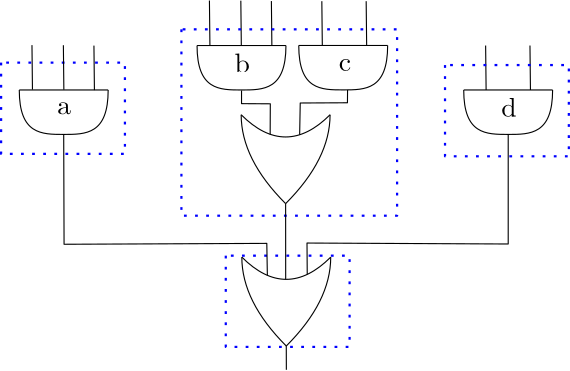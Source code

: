 <?xml version="1.0"?>
<!DOCTYPE ipe SYSTEM "ipe.dtd">
<ipe version="70218" creator="Ipe 7.2.28">
<info created="D:20241220132014" modified="D:20241220134232"/>
<ipestyle name="basic">
<symbol name="arrow/arc(spx)">
<path stroke="sym-stroke" fill="sym-stroke" pen="sym-pen">
0 0 m
-1 0.333 l
-1 -0.333 l
h
</path>
</symbol>
<symbol name="arrow/farc(spx)">
<path stroke="sym-stroke" fill="white" pen="sym-pen">
0 0 m
-1 0.333 l
-1 -0.333 l
h
</path>
</symbol>
<symbol name="arrow/ptarc(spx)">
<path stroke="sym-stroke" fill="sym-stroke" pen="sym-pen">
0 0 m
-1 0.333 l
-0.8 0 l
-1 -0.333 l
h
</path>
</symbol>
<symbol name="arrow/fptarc(spx)">
<path stroke="sym-stroke" fill="white" pen="sym-pen">
0 0 m
-1 0.333 l
-0.8 0 l
-1 -0.333 l
h
</path>
</symbol>
<symbol name="mark/circle(sx)" transformations="translations">
<path fill="sym-stroke">
0.6 0 0 0.6 0 0 e
0.4 0 0 0.4 0 0 e
</path>
</symbol>
<symbol name="mark/disk(sx)" transformations="translations">
<path fill="sym-stroke">
0.6 0 0 0.6 0 0 e
</path>
</symbol>
<symbol name="mark/fdisk(sfx)" transformations="translations">
<group>
<path fill="sym-fill">
0.5 0 0 0.5 0 0 e
</path>
<path fill="sym-stroke" fillrule="eofill">
0.6 0 0 0.6 0 0 e
0.4 0 0 0.4 0 0 e
</path>
</group>
</symbol>
<symbol name="mark/box(sx)" transformations="translations">
<path fill="sym-stroke" fillrule="eofill">
-0.6 -0.6 m
0.6 -0.6 l
0.6 0.6 l
-0.6 0.6 l
h
-0.4 -0.4 m
0.4 -0.4 l
0.4 0.4 l
-0.4 0.4 l
h
</path>
</symbol>
<symbol name="mark/square(sx)" transformations="translations">
<path fill="sym-stroke">
-0.6 -0.6 m
0.6 -0.6 l
0.6 0.6 l
-0.6 0.6 l
h
</path>
</symbol>
<symbol name="mark/fsquare(sfx)" transformations="translations">
<group>
<path fill="sym-fill">
-0.5 -0.5 m
0.5 -0.5 l
0.5 0.5 l
-0.5 0.5 l
h
</path>
<path fill="sym-stroke" fillrule="eofill">
-0.6 -0.6 m
0.6 -0.6 l
0.6 0.6 l
-0.6 0.6 l
h
-0.4 -0.4 m
0.4 -0.4 l
0.4 0.4 l
-0.4 0.4 l
h
</path>
</group>
</symbol>
<symbol name="mark/cross(sx)" transformations="translations">
<group>
<path fill="sym-stroke">
-0.43 -0.57 m
0.57 0.43 l
0.43 0.57 l
-0.57 -0.43 l
h
</path>
<path fill="sym-stroke">
-0.43 0.57 m
0.57 -0.43 l
0.43 -0.57 l
-0.57 0.43 l
h
</path>
</group>
</symbol>
<symbol name="arrow/fnormal(spx)">
<path stroke="sym-stroke" fill="white" pen="sym-pen">
0 0 m
-1 0.333 l
-1 -0.333 l
h
</path>
</symbol>
<symbol name="arrow/pointed(spx)">
<path stroke="sym-stroke" fill="sym-stroke" pen="sym-pen">
0 0 m
-1 0.333 l
-0.8 0 l
-1 -0.333 l
h
</path>
</symbol>
<symbol name="arrow/fpointed(spx)">
<path stroke="sym-stroke" fill="white" pen="sym-pen">
0 0 m
-1 0.333 l
-0.8 0 l
-1 -0.333 l
h
</path>
</symbol>
<symbol name="arrow/linear(spx)">
<path stroke="sym-stroke" pen="sym-pen">
-1 0.333 m
0 0 l
-1 -0.333 l
</path>
</symbol>
<symbol name="arrow/fdouble(spx)">
<path stroke="sym-stroke" fill="white" pen="sym-pen">
0 0 m
-1 0.333 l
-1 -0.333 l
h
-1 0 m
-2 0.333 l
-2 -0.333 l
h
</path>
</symbol>
<symbol name="arrow/double(spx)">
<path stroke="sym-stroke" fill="sym-stroke" pen="sym-pen">
0 0 m
-1 0.333 l
-1 -0.333 l
h
-1 0 m
-2 0.333 l
-2 -0.333 l
h
</path>
</symbol>
<symbol name="arrow/mid-normal(spx)">
<path stroke="sym-stroke" fill="sym-stroke" pen="sym-pen">
0.5 0 m
-0.5 0.333 l
-0.5 -0.333 l
h
</path>
</symbol>
<symbol name="arrow/mid-fnormal(spx)">
<path stroke="sym-stroke" fill="white" pen="sym-pen">
0.5 0 m
-0.5 0.333 l
-0.5 -0.333 l
h
</path>
</symbol>
<symbol name="arrow/mid-pointed(spx)">
<path stroke="sym-stroke" fill="sym-stroke" pen="sym-pen">
0.5 0 m
-0.5 0.333 l
-0.3 0 l
-0.5 -0.333 l
h
</path>
</symbol>
<symbol name="arrow/mid-fpointed(spx)">
<path stroke="sym-stroke" fill="white" pen="sym-pen">
0.5 0 m
-0.5 0.333 l
-0.3 0 l
-0.5 -0.333 l
h
</path>
</symbol>
<symbol name="arrow/mid-double(spx)">
<path stroke="sym-stroke" fill="sym-stroke" pen="sym-pen">
1 0 m
0 0.333 l
0 -0.333 l
h
0 0 m
-1 0.333 l
-1 -0.333 l
h
</path>
</symbol>
<symbol name="arrow/mid-fdouble(spx)">
<path stroke="sym-stroke" fill="white" pen="sym-pen">
1 0 m
0 0.333 l
0 -0.333 l
h
0 0 m
-1 0.333 l
-1 -0.333 l
h
</path>
</symbol>
<anglesize name="22.5 deg" value="22.5"/>
<anglesize name="30 deg" value="30"/>
<anglesize name="45 deg" value="45"/>
<anglesize name="60 deg" value="60"/>
<anglesize name="90 deg" value="90"/>
<arrowsize name="large" value="10"/>
<arrowsize name="small" value="5"/>
<arrowsize name="tiny" value="3"/>
<color name="blue" value="0 0 1"/>
<color name="brown" value="0.647 0.165 0.165"/>
<color name="darkblue" value="0 0 0.545"/>
<color name="darkcyan" value="0 0.545 0.545"/>
<color name="darkgray" value="0.663"/>
<color name="darkgreen" value="0 0.392 0"/>
<color name="darkmagenta" value="0.545 0 0.545"/>
<color name="darkorange" value="1 0.549 0"/>
<color name="darkred" value="0.545 0 0"/>
<color name="gold" value="1 0.843 0"/>
<color name="gray" value="0.745"/>
<color name="green" value="0 1 0"/>
<color name="lightblue" value="0.678 0.847 0.902"/>
<color name="lightcyan" value="0.878 1 1"/>
<color name="lightgray" value="0.827"/>
<color name="lightgreen" value="0.565 0.933 0.565"/>
<color name="lightyellow" value="1 1 0.878"/>
<color name="navy" value="0 0 0.502"/>
<color name="orange" value="1 0.647 0"/>
<color name="pink" value="1 0.753 0.796"/>
<color name="purple" value="0.627 0.125 0.941"/>
<color name="red" value="1 0 0"/>
<color name="seagreen" value="0.18 0.545 0.341"/>
<color name="turquoise" value="0.251 0.878 0.816"/>
<color name="violet" value="0.933 0.51 0.933"/>
<color name="yellow" value="1 1 0"/>
<dashstyle name="dash dot dotted" value="[4 2 1 2 1 2] 0"/>
<dashstyle name="dash dotted" value="[4 2 1 2] 0"/>
<dashstyle name="dashed" value="[4] 0"/>
<dashstyle name="dotted" value="[1 3] 0"/>
<gridsize name="10 pts (~3.5 mm)" value="10"/>
<gridsize name="14 pts (~5 mm)" value="14"/>
<gridsize name="16 pts (~6 mm)" value="16"/>
<gridsize name="20 pts (~7 mm)" value="20"/>
<gridsize name="28 pts (~10 mm)" value="28"/>
<gridsize name="32 pts (~12 mm)" value="32"/>
<gridsize name="4 pts" value="4"/>
<gridsize name="56 pts (~20 mm)" value="56"/>
<gridsize name="8 pts (~3 mm)" value="8"/>
<opacity name="10%" value="0.1"/>
<opacity name="30%" value="0.3"/>
<opacity name="50%" value="0.5"/>
<opacity name="75%" value="0.75"/>
<pen name="fat" value="1.2"/>
<pen name="heavier" value="0.8"/>
<pen name="ultrafat" value="2"/>
<symbolsize name="large" value="5"/>
<symbolsize name="small" value="2"/>
<symbolsize name="tiny" value="1.1"/>
<textsize name="Huge" value="\Huge"/>
<textsize name="LARGE" value="\LARGE"/>
<textsize name="Large" value="\Large"/>
<textsize name="footnote" value="\footnotesize"/>
<textsize name="huge" value="\huge"/>
<textsize name="large" value="\large"/>
<textsize name="script" value="\scriptsize"/>
<textsize name="small" value="\small"/>
<textsize name="tiny" value="\tiny"/>
<textstyle name="center" begin="\begin{center}" end="\end{center}"/>
<textstyle name="item" begin="\begin{itemize}\item{}" end="\end{itemize}"/>
<textstyle name="itemize" begin="\begin{itemize}" end="\end{itemize}"/>
<tiling name="falling" angle="-60" step="4" width="1"/>
<tiling name="rising" angle="30" step="4" width="1"/>
</ipestyle>
<page>
<layer name="alpha"/>
<view layers="alpha" active="alpha"/>
<path layer="alpha" matrix="1 0 0 1 -32 -368" stroke="black">
224 704 m
256 704 l
</path>
<path matrix="1 0 0 1 -32 -368" stroke="black">
224 704 m
224 688
240 688
256 688
256 704 c
</path>
<path matrix="1 0 0 1 -32 -368" stroke="blue" dash="dotted" pen="heavier">
217.46 713.848 m
217.46 681.005 l
262.033 681.005 l
262.033 713.848 l
h
</path>
<path matrix="1 0 0 1 -35.3155 -367.852" stroke="black">
232.059 703.987 m
231.886 720.008 l
</path>
<path matrix="1 0 0 1 -13.0091 -368.03" stroke="black">
232.059 703.987 m
231.886 720.008 l
</path>
<path matrix="1 0 0 1 -24.0106 -367.897" stroke="black">
232.059 703.987 m
231.886 720.008 l
</path>
<path matrix="1 0 0 1 32 -352" stroke="black">
224 704 m
256 704 l
</path>
<path matrix="1 0 0 1 32 -352" stroke="black">
224 704 m
224 688
240 688
256 688
256 704 c
</path>
<path matrix="1 0 0 1 68.6132 -351.971" stroke="black">
224 704 m
256 704 l
</path>
<path matrix="1 0 0 1 68.6132 -351.971" stroke="black">
224 704 m
224 688
240 688
256 688
256 704 c
</path>
<path matrix="1 0 0 1 -16.1162 -376.913" stroke="black">
288 704 m
304 688
320 704 c
</path>
<path matrix="1 0 0 1 -16.1162 -376.913" stroke="black">
288 704 m
288 688
304 672 c
</path>
<path matrix="1 0 0 1 -16.1162 -376.913" stroke="black">
304 672 m
320 688
320 704 c
</path>
<path matrix="1 0 0 1 28.5669 -351.814" stroke="black">
232.059 703.987 m
231.886 720.008 l
</path>
<path matrix="1 0 0 1 50.8733 -351.992" stroke="black">
232.059 703.987 m
231.886 720.008 l
</path>
<path matrix="1 0 0 1 39.8718 -351.859" stroke="black">
232.059 703.987 m
231.886 720.008 l
</path>
<path matrix="1 0 0 1 69.0331 -352.036" stroke="black">
232.059 703.987 m
231.886 720.008 l
</path>
<path matrix="1 0 0 1 84.9961 -352.036" stroke="black">
232.059 703.987 m
231.886 720.008 l
</path>
<path stroke="black">
272.013 335.825 m
272.013 331.082 l
282.371 331.027 l
282.316 319.961 l
</path>
<path stroke="black">
310.182 336.014 m
310.14 331.398 l
293.145 331.314 l
292.935 319.9 l
</path>
<path stroke="blue" dash="dotted" pen="heavier">
250.369 357.835 m
250.369 290.749 l
328.015 290.749 l
328.015 357.835 l
h
</path>
<path matrix="1 0 0 1 128 -368" stroke="black">
224 704 m
256 704 l
</path>
<path matrix="1 0 0 1 128 -368" stroke="black">
224 704 m
224 688
240 688
256 688
256 704 c
</path>
<path matrix="1 0 0 1 128 -368" stroke="black">
232.059 703.987 m
231.886 720.008 l
</path>
<path matrix="1 0 0 1 143.963 -368" stroke="black">
232.059 703.987 m
231.886 720.008 l
</path>
<path matrix="1 0 0 1 127.808 -368.876" stroke="blue" dash="dotted" pen="heavier">
217.46 713.848 m
217.46 681.005 l
262.033 681.005 l
262.033 713.848 l
h
</path>
<path matrix="1 0 0 1 -15.8819 -428.171" stroke="black">
288 704 m
304 688
320 704 c
</path>
<path matrix="1 0 0 1 -15.8819 -428.171" stroke="black">
288 704 m
288 688
304 672 c
</path>
<path matrix="1 0 0 1 -15.8819 -428.171" stroke="black">
304 672 m
320 688
320 704 c
</path>
<path matrix="1 0 0 1 -26.3439 -387.305" stroke="black">
314.462 631.223 m
314.491 622.573 l
</path>
<path matrix="1 0 0 1 48.8817 -437.496" stroke="blue" dash="dotted" pen="heavier">
217.46 713.848 m
217.46 681.005 l
262.033 681.005 l
262.033 713.848 l
h
</path>
<path stroke="black">
287.883 295.178 m
287.906 267.812 l
</path>
<path stroke="black">
207.993 320.007 m
208.123 280.459 l
281.108 280.778 l
281.31 269.227 l
281.31 269.227 l
</path>
<path stroke="black">
368.018 320.033 m
368.015 280.557 l
295.581 280.898 l
295.666 269.637 l
</path>
<text matrix="1 0 0 1 0.510713 -0.139285" transformations="translations" pos="205.086 327.359" stroke="black" type="label" width="4.981" height="4.289" depth="0" valign="baseline">a</text>
<text matrix="1 0 0 1 64.3918 14.96" transformations="translations" pos="205.086 327.359" stroke="black" type="label" width="5.535" height="6.918" depth="0" valign="baseline">b</text>
<text matrix="1 0 0 1 101.891 15.4578" transformations="translations" pos="205.086 327.359" stroke="black" type="label" width="4.428" height="4.289" depth="0" valign="baseline">c</text>
<text matrix="1 0 0 1 160.463 -0.968838" transformations="translations" pos="205.086 327.359" stroke="black" type="label" width="5.535" height="6.918" depth="0" valign="baseline">d</text>
</page>
</ipe>
